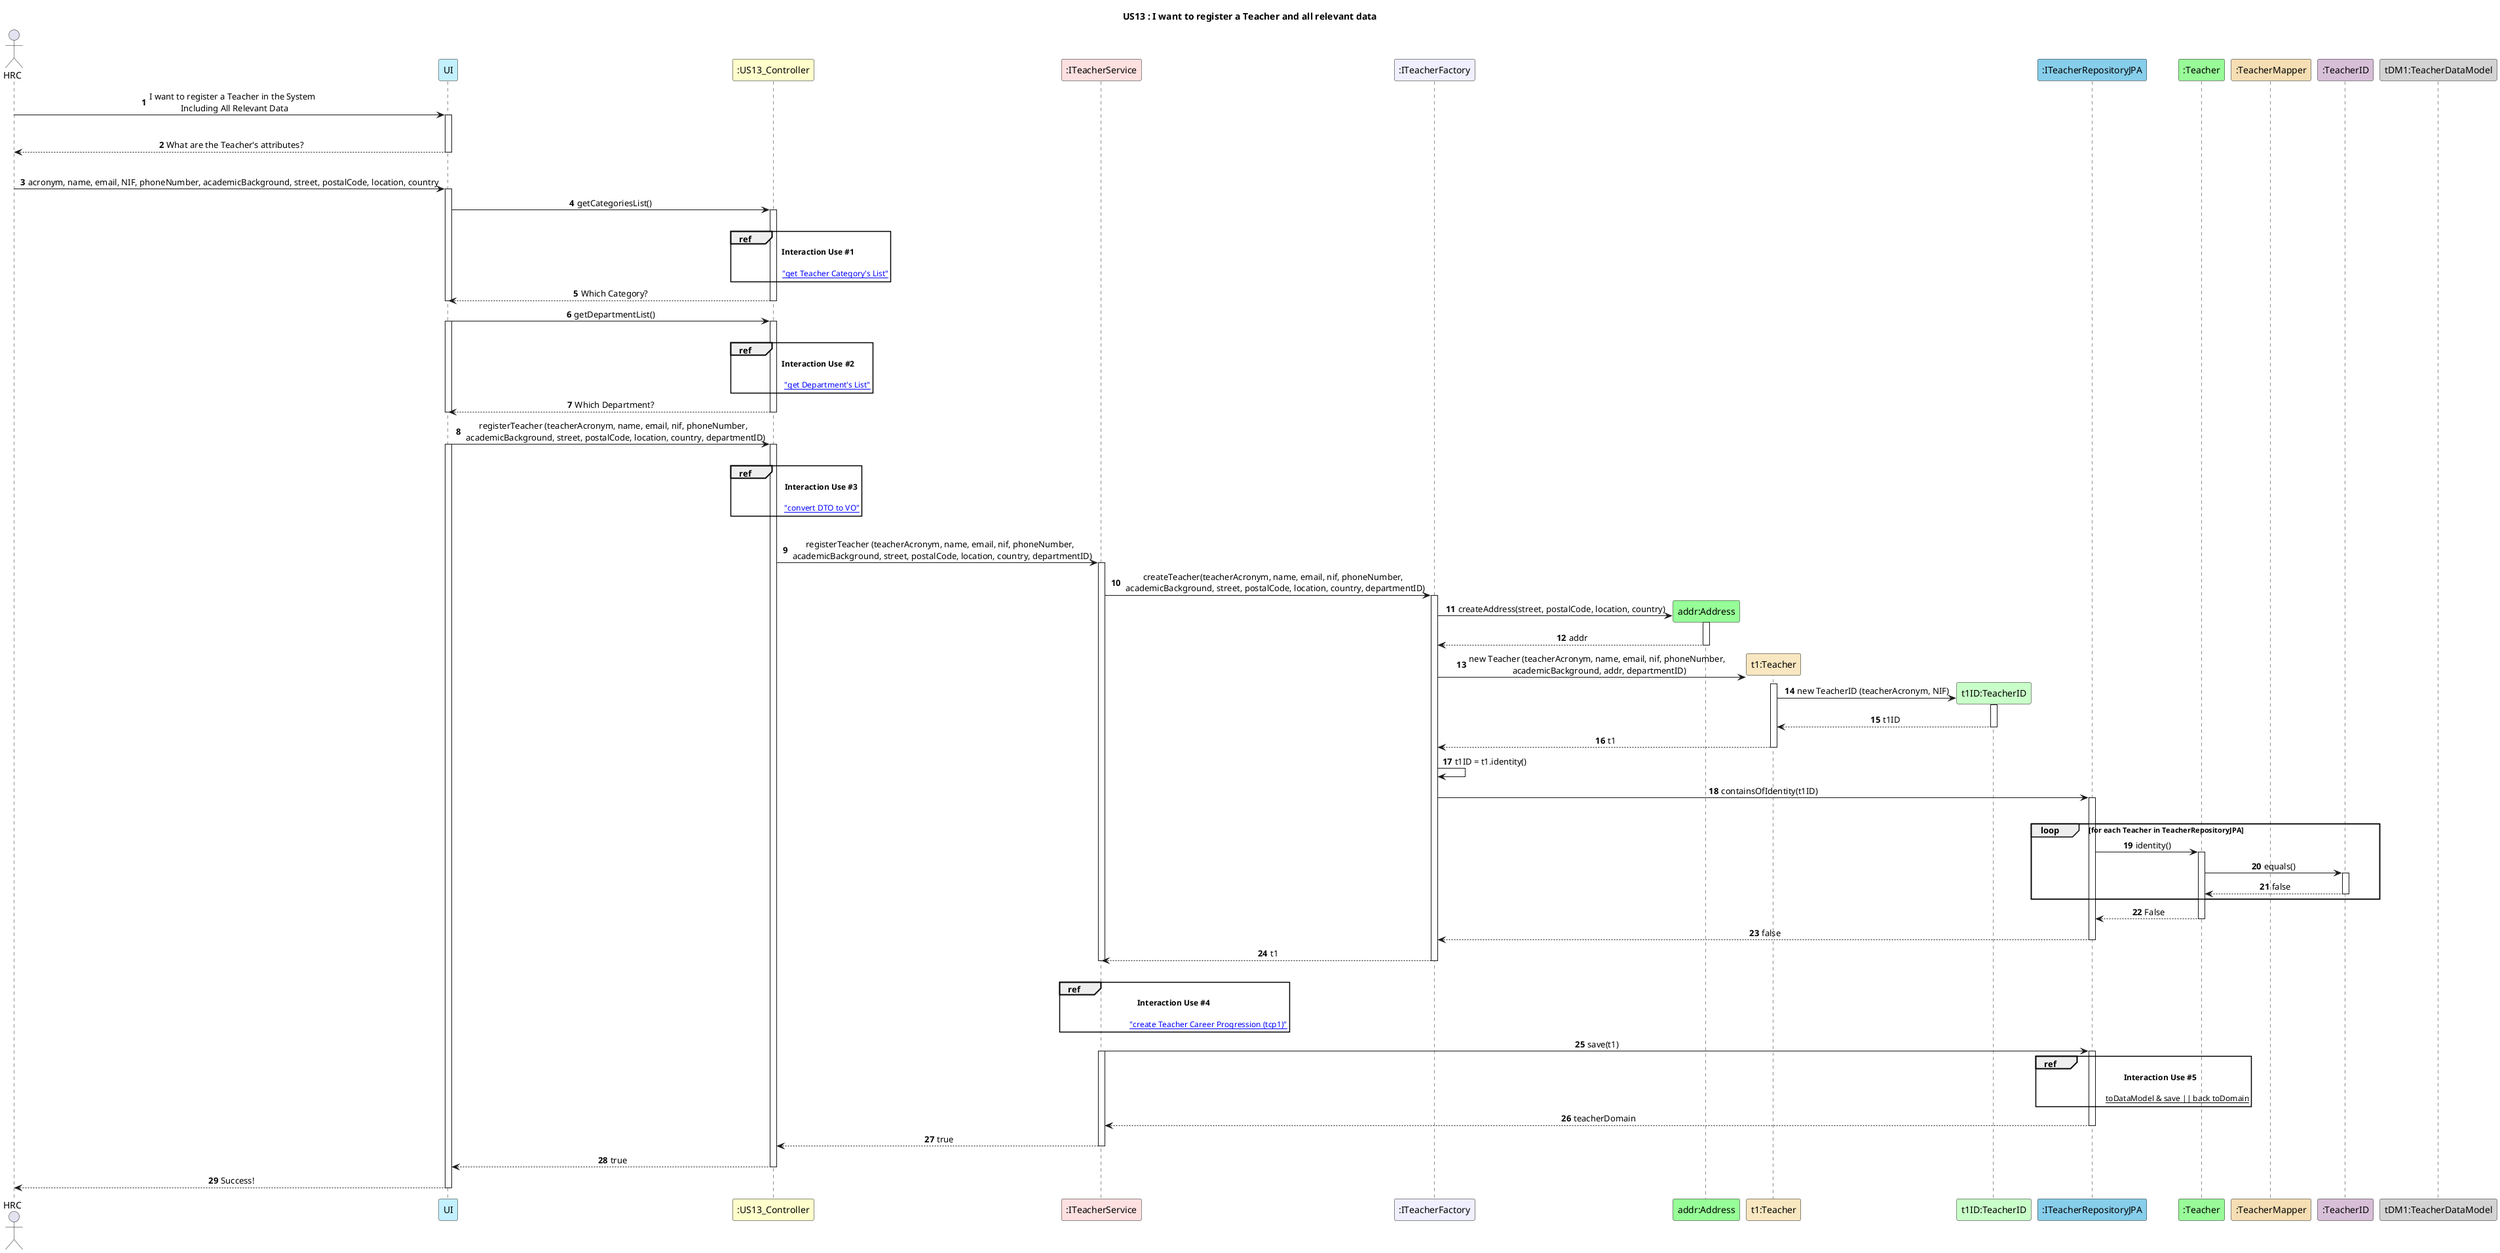 @startuml

title US13 : I want to register a Teacher and all relevant data
skinparam sequenceMessageAlign center
autonumber

actor HRC as HRC
participant UI as UI #application
participant ":US13_Controller" as controller #business
'Ref#1 : get Teacher Category's list.
'Ref#2 : get Department's list.
participant ":ITeacherService" as IteacherService #implementation
participant ":ITeacherFactory" as IteacherFactory #motivation
participant "addr:Address" as addr #physical
participant "t1:Teacher" as t #strategy
participant "t1ID:TeacherID" as tID #technology
'Ref#3 : create Teacher Career Progression tcp1.
participant ":ITeacherRepositoryJPA" as IteacherRepoJPA #skyblue
participant ":Teacher" as teacher #palegreen
participant ":TeacherMapper" as tMapper #wheat
participant ":TeacherID" as teacherID #thistle
participant "tDM1:TeacherDataModel" as teacherDM #lightgray


HRC -> UI : I want to register a Teacher in the System \n Including All Relevant Data
|||
activate UI
UI --> HRC : What are the Teacher's attributes?
|||
deactivate UI
HRC -> UI : acronym, name, email, NIF, phoneNumber, academicBackground, street, postalCode, location, country
activate UI
UI -> controller : getCategoriesList()

activate controller
|||
ref over controller : \t **Interaction Use #1**  \n\n \t\t\t[[./US13_SD_Interaction_Use_#1.puml "get Teacher Category's List"]]
controller --> UI : Which Category?
deactivate controller
deactivate UI



UI -> controller : getDepartmentList()
activate UI
activate controller

|||
ref over controller : \t \t **Interaction Use #2** \n\n  \t\t\t [[./US13_SD_Interaction_Use_#2.puml "get Department's List"]]

controller --> UI : Which Department?
deactivate controller
deactivate UI



UI -> controller : registerTeacher (teacherAcronym, name, email, nif, phoneNumber, \n academicBackground, street, postalCode, location, country, departmentID)

|||
ref over controller : \t \t \t **Interaction Use #3** \n\n  \t\t\t [[./US13_SD_Interaction_Use_#3.puml "convert DTO to VO"]]
activate UI
|||
activate controller
controller -> IteacherService : registerTeacher (teacherAcronym, name, email, nif, phoneNumber, \n academicBackground, street, postalCode, location, country, departmentID)
activate IteacherService
IteacherService -> IteacherFactory : createTeacher(teacherAcronym, name, email, nif, phoneNumber, \n academicBackground, street, postalCode, location, country, departmentID)
activate IteacherFactory
IteacherFactory -> addr** : createAddress(street, postalCode, location, country)
activate addr
addr --> IteacherFactory : addr
deactivate addr

IteacherFactory -> t** : new Teacher (teacherAcronym, name, email, nif, phoneNumber, \n academicBackground, addr, departmentID)
activate t
t -> tID** : new TeacherID (teacherAcronym, NIF)
activate tID
tID --> t : t1ID
deactivate tID
t --> IteacherFactory : t1
deactivate t
IteacherFactory -> IteacherFactory : t1ID = t1.identity()
IteacherFactory -> IteacherRepoJPA : containsOfIdentity(t1ID)
activate IteacherRepoJPA
|||
loop for each Teacher in TeacherRepositoryJPA
    IteacherRepoJPA -> teacher : identity()
    activate teacher
    teacher -> teacherID : equals()
    activate teacherID
    teacherID --> teacher : false
    deactivate teacherID
end
    teacher --> IteacherRepoJPA : False
    deactivate teacher
IteacherRepoJPA --> IteacherFactory : false
deactivate IteacherRepoJPA


IteacherFactory --> IteacherService : t1
|||
ref over IteacherService : **Interaction Use #4** \n\n  \t\t\t\t [[./US13_SD_Interaction_Use_#4.puml "create Teacher Career Progression (tcp1)"]]


deactivate IteacherFactory
deactivate IteacherService


deactivate IteacherService
IteacherService -> IteacherRepoJPA : save(t1)
activate IteacherService
activate IteacherRepoJPA
ref over IteacherRepoJPA : \t \t **Interaction Use #5** \n \n \t \t \t \t __toDataModel & save || back toDomain__
IteacherRepoJPA --> IteacherService : teacherDomain
deactivate IteacherRepoJPA
IteacherService --> controller : true
deactivate IteacherService
controller --> UI : true
deactivate controller
UI --> HRC : Success!
deactivate UI

@enduml